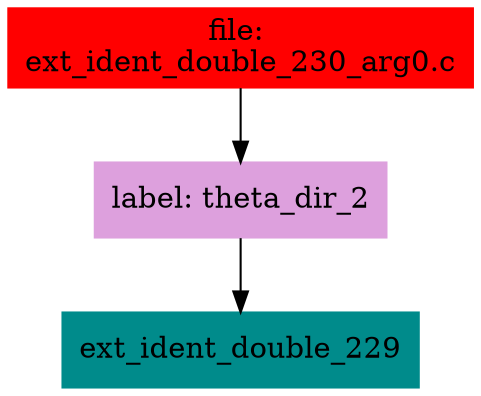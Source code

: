digraph G {
node [shape=box]

0 [label="file: 
ext_ident_double_230_arg0.c",color=red, style=filled]
1 [label="label: theta_dir_2",color=plum, style=filled]
0 -> 1
2 [label="ext_ident_double_229",color=cyan4, style=filled]
1 -> 2


}

